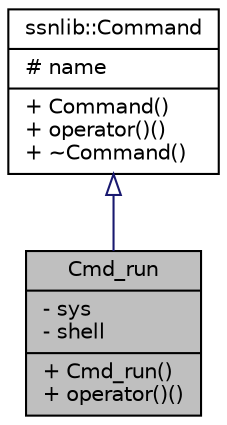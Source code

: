 digraph "Cmd_run"
{
  edge [fontname="Helvetica",fontsize="10",labelfontname="Helvetica",labelfontsize="10"];
  node [fontname="Helvetica",fontsize="10",shape=record];
  Node1 [label="{Cmd_run\n|- sys\l- shell\l|+ Cmd_run()\l+ operator()()\l}",height=0.2,width=0.4,color="black", fillcolor="grey75", style="filled", fontcolor="black"];
  Node2 -> Node1 [dir="back",color="midnightblue",fontsize="10",style="solid",arrowtail="onormal",fontname="Helvetica"];
  Node2 [label="{ssnlib::Command\n|# name\l|+ Command()\l+ operator()()\l+ ~Command()\l}",height=0.2,width=0.4,color="black", fillcolor="white", style="filled",URL="$classssnlib_1_1Command.html"];
}
